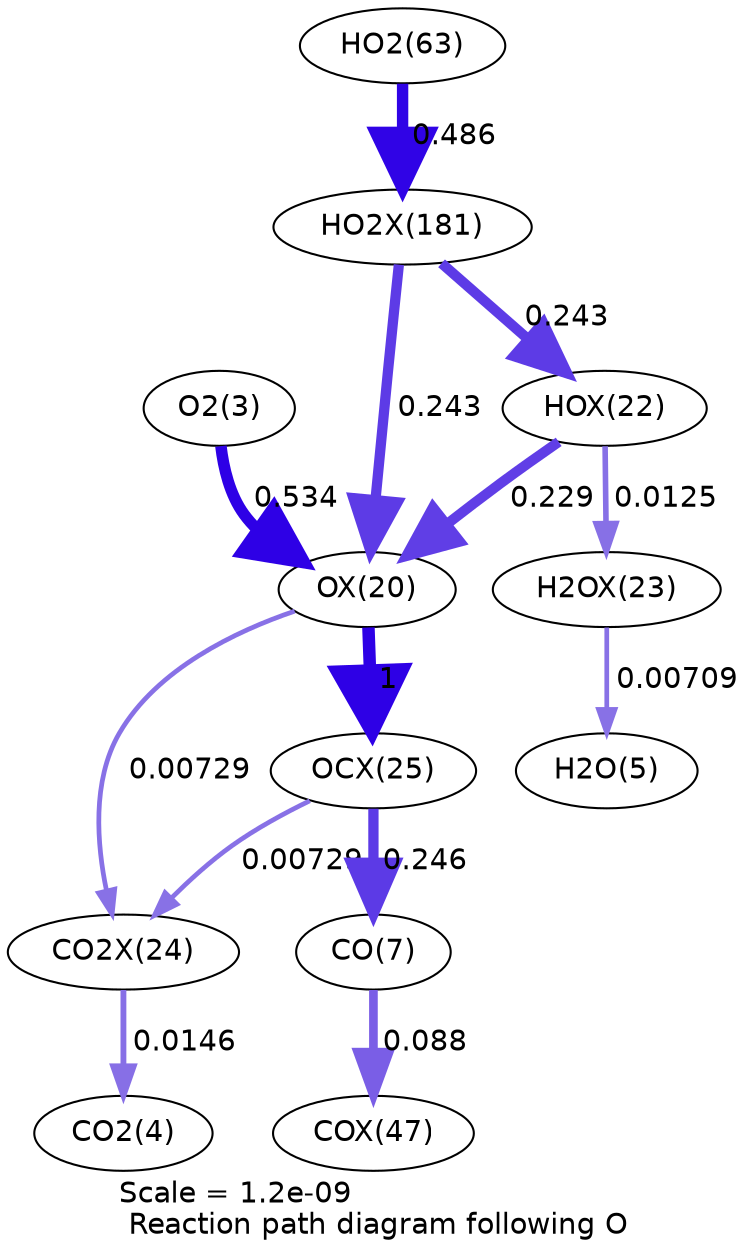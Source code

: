 digraph reaction_paths {
center=1;
s5 -> s24[fontname="Helvetica", penwidth=5.53, arrowsize=2.76, color="0.7, 1.03, 0.9"
, label=" 0.534"];
s26 -> s24[fontname="Helvetica", penwidth=4.89, arrowsize=2.44, color="0.7, 0.729, 0.9"
, label=" 0.229"];
s24 -> s29[fontname="Helvetica", penwidth=6, arrowsize=3, color="0.7, 1.5, 0.9"
, label=" 1"];
s24 -> s28[fontname="Helvetica", penwidth=2.28, arrowsize=1.14, color="0.7, 0.507, 0.9"
, label=" 0.00729"];
s37 -> s24[fontname="Helvetica", penwidth=4.93, arrowsize=2.47, color="0.7, 0.743, 0.9"
, label=" 0.243"];
s26 -> s27[fontname="Helvetica", penwidth=2.69, arrowsize=1.35, color="0.7, 0.513, 0.9"
, label=" 0.0125"];
s37 -> s26[fontname="Helvetica", penwidth=4.93, arrowsize=2.47, color="0.7, 0.743, 0.9"
, label=" 0.243"];
s27 -> s7[fontname="Helvetica", penwidth=2.26, arrowsize=1.13, color="0.7, 0.507, 0.9"
, label=" 0.00709"];
s29 -> s9[fontname="Helvetica", penwidth=4.94, arrowsize=2.47, color="0.7, 0.746, 0.9"
, label=" 0.246"];
s9 -> s35[fontname="Helvetica", penwidth=4.16, arrowsize=2.08, color="0.7, 0.588, 0.9"
, label=" 0.088"];
s29 -> s28[fontname="Helvetica", penwidth=2.28, arrowsize=1.14, color="0.7, 0.507, 0.9"
, label=" 0.00729"];
s28 -> s6[fontname="Helvetica", penwidth=2.81, arrowsize=1.4, color="0.7, 0.515, 0.9"
, label=" 0.0146"];
s21 -> s37[fontname="Helvetica", penwidth=5.46, arrowsize=2.73, color="0.7, 0.986, 0.9"
, label=" 0.486"];
s5 [ fontname="Helvetica", label="O2(3)"];
s6 [ fontname="Helvetica", label="CO2(4)"];
s7 [ fontname="Helvetica", label="H2O(5)"];
s9 [ fontname="Helvetica", label="CO(7)"];
s21 [ fontname="Helvetica", label="HO2(63)"];
s24 [ fontname="Helvetica", label="OX(20)"];
s26 [ fontname="Helvetica", label="HOX(22)"];
s27 [ fontname="Helvetica", label="H2OX(23)"];
s28 [ fontname="Helvetica", label="CO2X(24)"];
s29 [ fontname="Helvetica", label="OCX(25)"];
s35 [ fontname="Helvetica", label="COX(47)"];
s37 [ fontname="Helvetica", label="HO2X(181)"];
 label = "Scale = 1.2e-09\l Reaction path diagram following O";
 fontname = "Helvetica";
}
